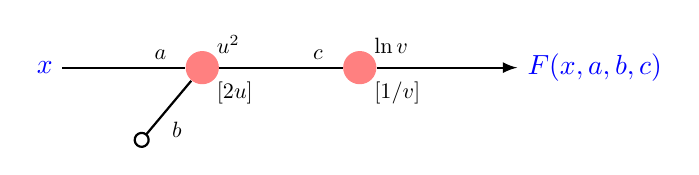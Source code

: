 \begin{tikzpicture}
\def\layersep{2cm}
\tikzstyle{neuron}=[circle,fill=red!50,minimum size=12pt,inner sep=0pt]

% Entree
\node[blue] (E) at (-\layersep,0) {$x$};

% Neurone F
\node[neuron] (F) at (0,0) {};
\node[above right=0.8ex,scale=0.8] at (F) {$u^2$};
\node[below right=0.8ex,scale=0.8] at (F) {$[2u]$};
 \path[thick] (E) edge node[pos=0.8,above,scale=0.8]{$a$} (F);
 \draw[-o,thick] (F) to node[midway,below right,scale=0.8]{$b$} ++ (-130:1.3);

% Neurone G
\node[neuron] (G) at (\layersep,0) {};
\node[above right=0.8ex,scale=0.8] at (G) {$\ln v$};
\node[below right=0.8ex,scale=0.8] at (G) {$[1/v]$};
 \path[thick] (F) edge node[pos=0.8,above,scale=0.8]{$c$} (G);


\draw[->,>=latex,thick] (G)-- ++(2,0) node[right,blue]{$F(x,a,b,c)$};

\end{tikzpicture}  